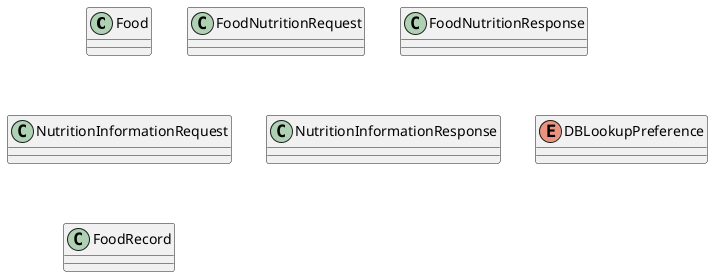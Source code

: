 @startuml speech2nutrition-conceptual-model-definitions

!startsub FOOD
class Food {}
!endsub

!startsub FOOD_NUTRITION_REQUEST
class FoodNutritionRequest {}
!endsub

!startsub FOOD_NUTRITION_RESPONSE
class FoodNutritionResponse {}
!endsub

!startsub NUTRITION_INFORMATION_REQUEST
class NutritionInformationRequest {}
!endsub

!startsub NUTRITION_INFORMATION_RESPONSE
class NutritionInformationResponse {}
!endsub

!startsub DB_LOOKUP_PREFERENCE
enum DBLookupPreference {}
!endsub

!startsub FOOD_RECORD
class FoodRecord {}
!endsub

@enduml